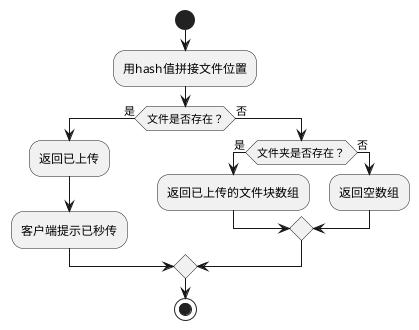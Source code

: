 @startuml 接收文件check
start
:用hash值拼接文件位置;
if(文件是否存在？) then(是)
  :返回已上传;
  :客户端提示已秒传;
else(否)
  if(文件夹是否存在？) then(是)
    :返回已上传的文件块数组;
  else(否)
    :返回空数组;
  endif
endif
stop
@enduml